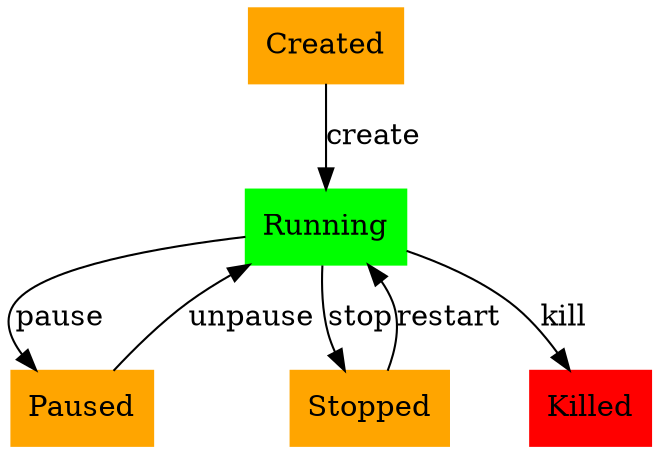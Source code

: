 digraph G {
    Running [shape=box,style=filled,color="green"];
    Created [shape=box,style=filled,color="orange"];
    Paused [shape=box,style=filled,color="orange"];
    Stopped [shape=box,style=filled,color="orange"];
    Killed [shape=box,style=filled,color="red"];
    Running -> Paused [label="pause"];
    Running -> Stopped [label="stop"];
    Running -> Killed [label="kill"];
    Paused -> Running [label="unpause"];
    Stopped -> Running [label="restart"];
    Created -> Running [label="create"];
  }